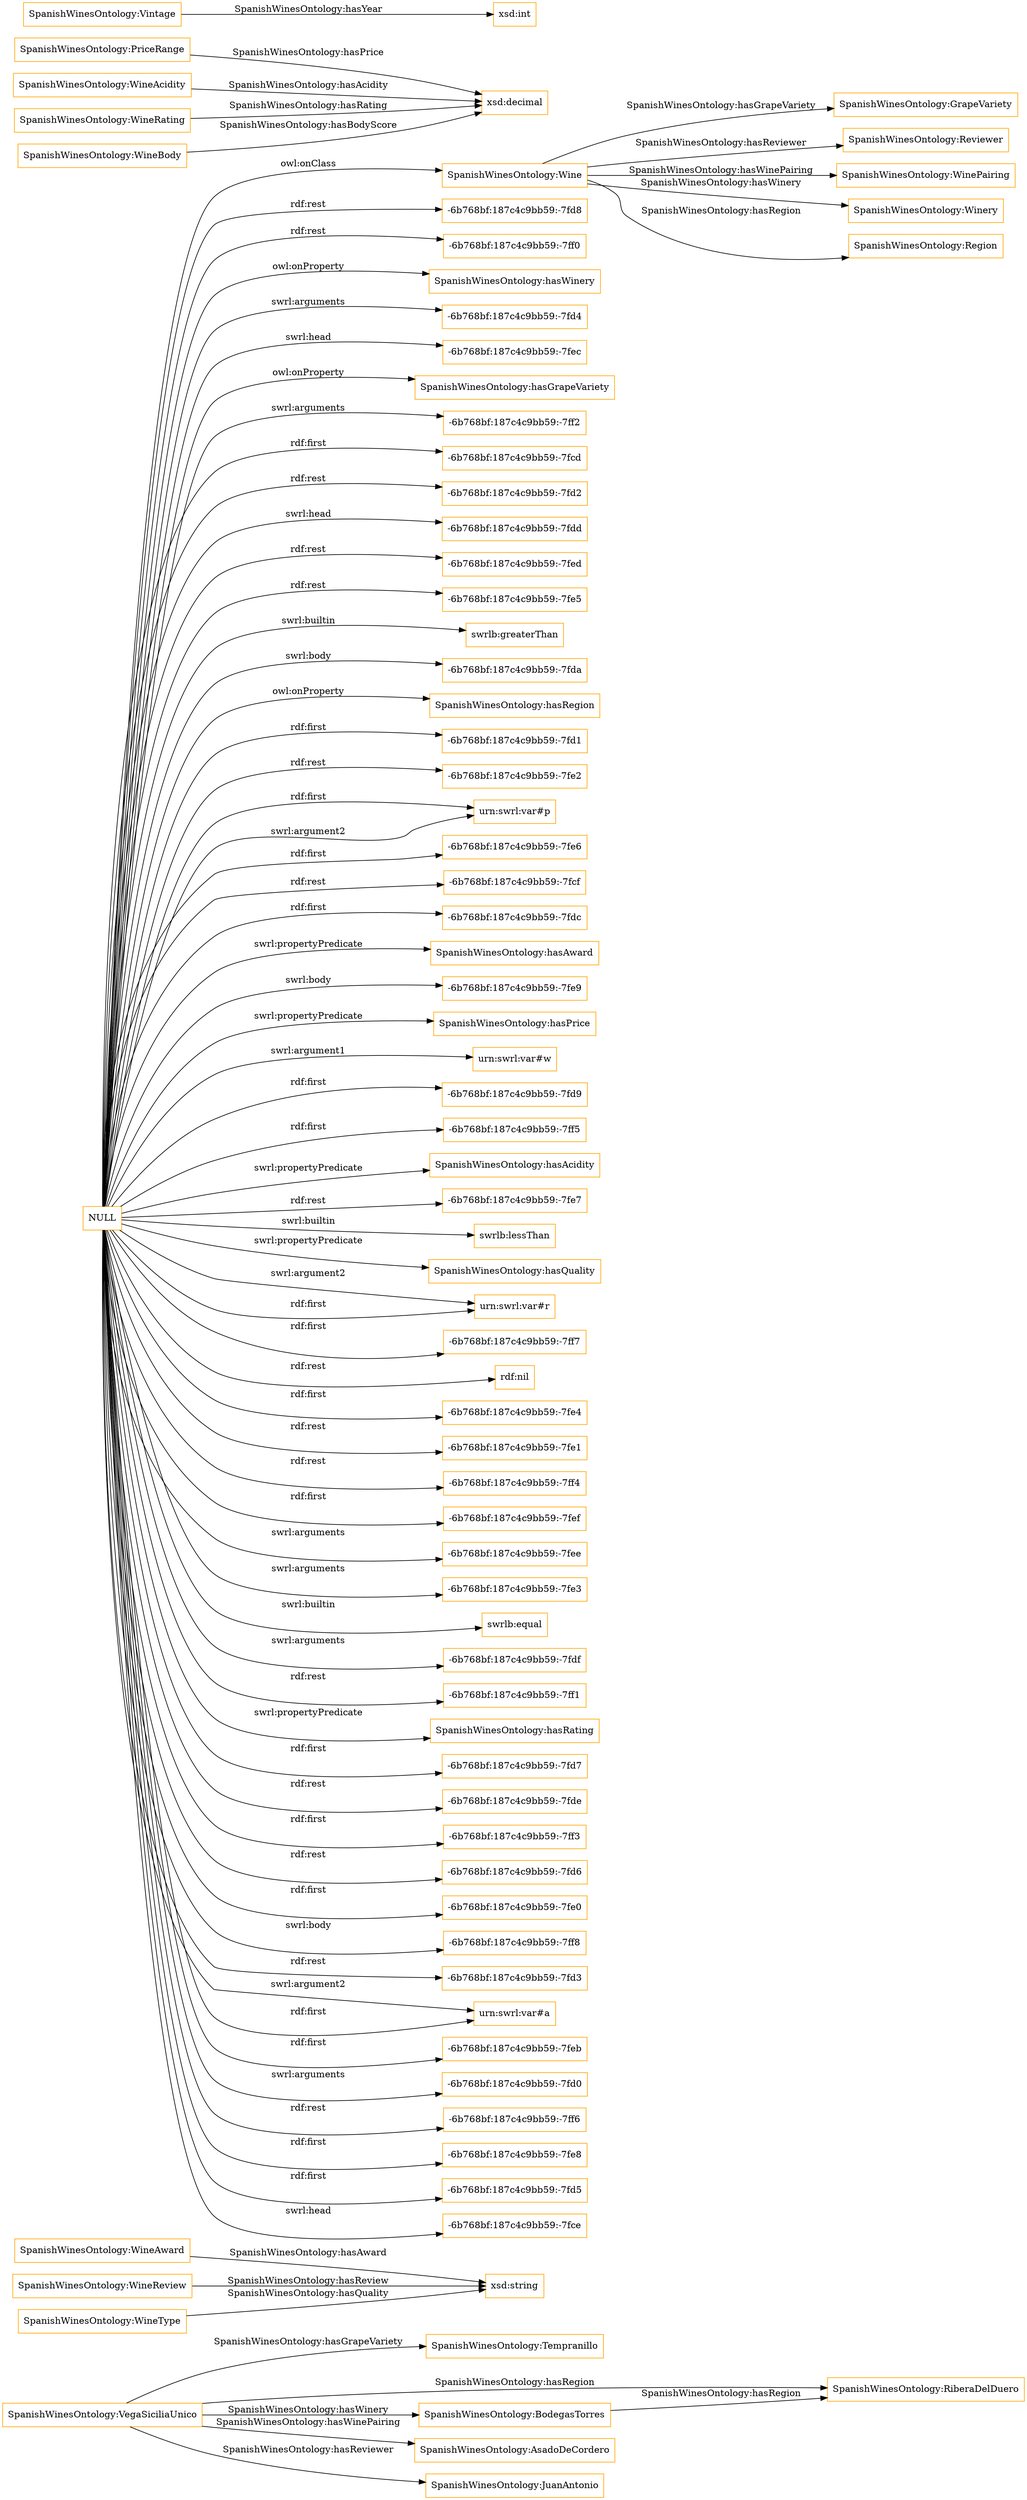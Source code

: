 digraph ar2dtool_diagram { 
rankdir=LR;
size="1501"
node [shape = rectangle, color="orange"]; "SpanishWinesOntology:Tempranillo" "SpanishWinesOntology:WineAward" "SpanishWinesOntology:GrapeVariety" "SpanishWinesOntology:WineReview" "SpanishWinesOntology:PriceRange" "SpanishWinesOntology:WineAcidity" "SpanishWinesOntology:Reviewer" "SpanishWinesOntology:Vintage" "SpanishWinesOntology:WineType" "SpanishWinesOntology:WineRating" "SpanishWinesOntology:RiberaDelDuero" "SpanishWinesOntology:WinePairing" "SpanishWinesOntology:WineBody" "SpanishWinesOntology:Wine" "SpanishWinesOntology:Winery" "SpanishWinesOntology:Region" ; /*classes style*/
	"SpanishWinesOntology:BodegasTorres" -> "SpanishWinesOntology:RiberaDelDuero" [ label = "SpanishWinesOntology:hasRegion" ];
	"SpanishWinesOntology:VegaSiciliaUnico" -> "SpanishWinesOntology:RiberaDelDuero" [ label = "SpanishWinesOntology:hasRegion" ];
	"SpanishWinesOntology:VegaSiciliaUnico" -> "SpanishWinesOntology:BodegasTorres" [ label = "SpanishWinesOntology:hasWinery" ];
	"SpanishWinesOntology:VegaSiciliaUnico" -> "SpanishWinesOntology:AsadoDeCordero" [ label = "SpanishWinesOntology:hasWinePairing" ];
	"SpanishWinesOntology:VegaSiciliaUnico" -> "SpanishWinesOntology:Tempranillo" [ label = "SpanishWinesOntology:hasGrapeVariety" ];
	"SpanishWinesOntology:VegaSiciliaUnico" -> "SpanishWinesOntology:JuanAntonio" [ label = "SpanishWinesOntology:hasReviewer" ];
	"NULL" -> "-6b768bf:187c4c9bb59:-7fd8" [ label = "rdf:rest" ];
	"NULL" -> "-6b768bf:187c4c9bb59:-7ff0" [ label = "rdf:rest" ];
	"NULL" -> "SpanishWinesOntology:hasWinery" [ label = "owl:onProperty" ];
	"NULL" -> "-6b768bf:187c4c9bb59:-7fd4" [ label = "swrl:arguments" ];
	"NULL" -> "-6b768bf:187c4c9bb59:-7fec" [ label = "swrl:head" ];
	"NULL" -> "SpanishWinesOntology:hasGrapeVariety" [ label = "owl:onProperty" ];
	"NULL" -> "-6b768bf:187c4c9bb59:-7ff2" [ label = "swrl:arguments" ];
	"NULL" -> "-6b768bf:187c4c9bb59:-7fcd" [ label = "rdf:first" ];
	"NULL" -> "-6b768bf:187c4c9bb59:-7fd2" [ label = "rdf:rest" ];
	"NULL" -> "-6b768bf:187c4c9bb59:-7fdd" [ label = "swrl:head" ];
	"NULL" -> "-6b768bf:187c4c9bb59:-7fed" [ label = "rdf:rest" ];
	"NULL" -> "-6b768bf:187c4c9bb59:-7fe5" [ label = "rdf:rest" ];
	"NULL" -> "swrlb:greaterThan" [ label = "swrl:builtin" ];
	"NULL" -> "-6b768bf:187c4c9bb59:-7fda" [ label = "swrl:body" ];
	"NULL" -> "SpanishWinesOntology:hasRegion" [ label = "owl:onProperty" ];
	"NULL" -> "-6b768bf:187c4c9bb59:-7fd1" [ label = "rdf:first" ];
	"NULL" -> "-6b768bf:187c4c9bb59:-7fe2" [ label = "rdf:rest" ];
	"NULL" -> "urn:swrl:var#p" [ label = "rdf:first" ];
	"NULL" -> "-6b768bf:187c4c9bb59:-7fe6" [ label = "rdf:first" ];
	"NULL" -> "-6b768bf:187c4c9bb59:-7fcf" [ label = "rdf:rest" ];
	"NULL" -> "-6b768bf:187c4c9bb59:-7fdc" [ label = "rdf:first" ];
	"NULL" -> "SpanishWinesOntology:hasAward" [ label = "swrl:propertyPredicate" ];
	"NULL" -> "-6b768bf:187c4c9bb59:-7fe9" [ label = "swrl:body" ];
	"NULL" -> "SpanishWinesOntology:hasPrice" [ label = "swrl:propertyPredicate" ];
	"NULL" -> "urn:swrl:var#w" [ label = "swrl:argument1" ];
	"NULL" -> "-6b768bf:187c4c9bb59:-7fd9" [ label = "rdf:first" ];
	"NULL" -> "-6b768bf:187c4c9bb59:-7ff5" [ label = "rdf:first" ];
	"NULL" -> "SpanishWinesOntology:hasAcidity" [ label = "swrl:propertyPredicate" ];
	"NULL" -> "-6b768bf:187c4c9bb59:-7fe7" [ label = "rdf:rest" ];
	"NULL" -> "swrlb:lessThan" [ label = "swrl:builtin" ];
	"NULL" -> "SpanishWinesOntology:hasQuality" [ label = "swrl:propertyPredicate" ];
	"NULL" -> "urn:swrl:var#r" [ label = "swrl:argument2" ];
	"NULL" -> "-6b768bf:187c4c9bb59:-7ff7" [ label = "rdf:first" ];
	"NULL" -> "rdf:nil" [ label = "rdf:rest" ];
	"NULL" -> "-6b768bf:187c4c9bb59:-7fe4" [ label = "rdf:first" ];
	"NULL" -> "-6b768bf:187c4c9bb59:-7fe1" [ label = "rdf:rest" ];
	"NULL" -> "SpanishWinesOntology:Wine" [ label = "owl:onClass" ];
	"NULL" -> "-6b768bf:187c4c9bb59:-7ff4" [ label = "rdf:rest" ];
	"NULL" -> "-6b768bf:187c4c9bb59:-7fef" [ label = "rdf:first" ];
	"NULL" -> "-6b768bf:187c4c9bb59:-7fee" [ label = "swrl:arguments" ];
	"NULL" -> "-6b768bf:187c4c9bb59:-7fe3" [ label = "swrl:arguments" ];
	"NULL" -> "swrlb:equal" [ label = "swrl:builtin" ];
	"NULL" -> "-6b768bf:187c4c9bb59:-7fdf" [ label = "swrl:arguments" ];
	"NULL" -> "-6b768bf:187c4c9bb59:-7ff1" [ label = "rdf:rest" ];
	"NULL" -> "SpanishWinesOntology:hasRating" [ label = "swrl:propertyPredicate" ];
	"NULL" -> "-6b768bf:187c4c9bb59:-7fd7" [ label = "rdf:first" ];
	"NULL" -> "-6b768bf:187c4c9bb59:-7fde" [ label = "rdf:rest" ];
	"NULL" -> "-6b768bf:187c4c9bb59:-7ff3" [ label = "rdf:first" ];
	"NULL" -> "-6b768bf:187c4c9bb59:-7fd6" [ label = "rdf:rest" ];
	"NULL" -> "-6b768bf:187c4c9bb59:-7fe0" [ label = "rdf:first" ];
	"NULL" -> "-6b768bf:187c4c9bb59:-7ff8" [ label = "swrl:body" ];
	"NULL" -> "-6b768bf:187c4c9bb59:-7fd3" [ label = "rdf:rest" ];
	"NULL" -> "urn:swrl:var#a" [ label = "swrl:argument2" ];
	"NULL" -> "-6b768bf:187c4c9bb59:-7feb" [ label = "rdf:first" ];
	"NULL" -> "urn:swrl:var#a" [ label = "rdf:first" ];
	"NULL" -> "-6b768bf:187c4c9bb59:-7fd0" [ label = "swrl:arguments" ];
	"NULL" -> "urn:swrl:var#p" [ label = "swrl:argument2" ];
	"NULL" -> "-6b768bf:187c4c9bb59:-7ff6" [ label = "rdf:rest" ];
	"NULL" -> "urn:swrl:var#r" [ label = "rdf:first" ];
	"NULL" -> "-6b768bf:187c4c9bb59:-7fe8" [ label = "rdf:first" ];
	"NULL" -> "-6b768bf:187c4c9bb59:-7fd5" [ label = "rdf:first" ];
	"NULL" -> "-6b768bf:187c4c9bb59:-7fce" [ label = "swrl:head" ];
	"SpanishWinesOntology:WineType" -> "xsd:string" [ label = "SpanishWinesOntology:hasQuality" ];
	"SpanishWinesOntology:WineAcidity" -> "xsd:decimal" [ label = "SpanishWinesOntology:hasAcidity" ];
	"SpanishWinesOntology:WineBody" -> "xsd:decimal" [ label = "SpanishWinesOntology:hasBodyScore" ];
	"SpanishWinesOntology:Wine" -> "SpanishWinesOntology:GrapeVariety" [ label = "SpanishWinesOntology:hasGrapeVariety" ];
	"SpanishWinesOntology:Vintage" -> "xsd:int" [ label = "SpanishWinesOntology:hasYear" ];
	"SpanishWinesOntology:WineAward" -> "xsd:string" [ label = "SpanishWinesOntology:hasAward" ];
	"SpanishWinesOntology:WineReview" -> "xsd:string" [ label = "SpanishWinesOntology:hasReview" ];
	"SpanishWinesOntology:PriceRange" -> "xsd:decimal" [ label = "SpanishWinesOntology:hasPrice" ];
	"SpanishWinesOntology:Wine" -> "SpanishWinesOntology:Winery" [ label = "SpanishWinesOntology:hasWinery" ];
	"SpanishWinesOntology:Wine" -> "SpanishWinesOntology:Reviewer" [ label = "SpanishWinesOntology:hasReviewer" ];
	"SpanishWinesOntology:Wine" -> "SpanishWinesOntology:Region" [ label = "SpanishWinesOntology:hasRegion" ];
	"SpanishWinesOntology:WineRating" -> "xsd:decimal" [ label = "SpanishWinesOntology:hasRating" ];
	"SpanishWinesOntology:Wine" -> "SpanishWinesOntology:WinePairing" [ label = "SpanishWinesOntology:hasWinePairing" ];

}
